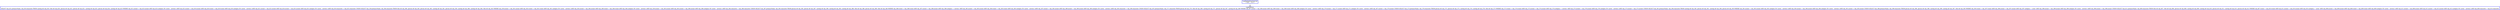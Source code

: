 digraph  g{
node [shape=rectangle, color=black, fontcolor=black, style=bold]
0 [label="LogSkolemFunctionCall
(\"{0}\", \"{1}\")" , color = blue] ; 
1 [label="LogSQLEval 
SELECT tab_621.primaryName, tab_619.character FROM casting AS tab_619, title AS tab_620, person AS tab_622, person AS tab_621, casting AS tab_625, person AS tab_624, casting AS tab_623 WHERE tab_621.nconst = tab_623.nconst AND tab_623.category IN ('actor', 'actress') AND tab_622.nconst = tab_619.nconst AND tab_620.tconst = tab_619.tconst AND tab_619.category IN ('actor', 'actress') AND tab_621.nconst = tab_622.nconst AND tab_624.nconst = tab_625.nconst AND tab_625.category IN ('actor', 'actress') AND tab_619.character = tab_625.character UNION SELECT tab_559.primaryName, tab_564.character FROM title AS tab_560, person AS tab_563, person AS tab_565, casting AS tab_561, person AS tab_559, casting AS tab_566, casting AS tab_564, title AS tab_562 WHERE tab_559.nconst = tab_561.nconst AND tab_562.tconst = tab_561.tconst AND tab_561.category IN ('actor', 'actress') AND tab_563.nconst = tab_564.nconst AND tab_560.tconst = tab_564.tconst AND tab_564.category IN ('actor', 'actress') AND tab_559.nconst = tab_563.nconst AND tab_565.nconst = tab_566.nconst AND tab_566.category IN ('actor', 'actress') AND tab_564.character = tab_566.character UNION SELECT tab_587.primaryName, tab_583.character FROM person AS tab_585, person AS tab_587, casting AS tab_590, casting AS tab_583, casting AS tab_588, title AS tab_586, person AS tab_589, title AS tab_584 WHERE tab_586.tconst = tab_588.tconst AND tab_587.nconst = tab_588.nconst AND tab_588.category = 'actress' AND tab_585.nconst = tab_583.nconst AND tab_584.tconst = tab_583.tconst AND tab_583.category IN ('actor', 'actress') AND tab_587.nconst = tab_585.nconst AND tab_589.nconst = tab_590.nconst AND tab_590.category IN ('actor', 'actress') AND tab_583.character = tab_590.character UNION SELECT tab_567.primaryName, tab_571.character FROM person AS tab_570, title AS tab_569, casting AS tab_571, person AS tab_567, casting AS tab_568 WHERE tab_567.nconst = tab_568.nconst AND tab_569.tconst = tab_568.tconst AND tab_568.category IN ('actor', 'actress') AND tab_570.nconst = tab_571.nconst AND tab_571.category IN ('actor', 'actress') AND tab_567.nconst = tab_570.nconst UNION SELECT tab_573.primaryName, tab_576.character FROM person AS tab_573, person AS tab_575, casting AS tab_574, casting AS tab_576, title AS tab_572 WHERE tab_572.tconst = tab_574.tconst AND tab_573.nconst = tab_574.nconst AND tab_574.category = 'actress' AND tab_575.nconst = tab_576.nconst AND tab_576.category IN ('actor', 'actress') AND tab_573.nconst = tab_575.nconst UNION SELECT tab_591.primaryName, tab_594.character FROM casting AS tab_592, person AS tab_591, casting AS tab_594, person AS tab_593 WHERE tab_591.nconst = tab_592.nconst AND tab_592.category IN ('actor', 'actress') AND tab_593.nconst = tab_594.nconst AND tab_594.category IN ('actor', 'actress') AND tab_591.nconst = tab_593.nconst UNION SELECT tab_596.primaryName, tab_599.character FROM person AS tab_596, person AS tab_598, casting AS tab_599, casting AS tab_597, title AS tab_595 WHERE tab_595.tconst = tab_597.tconst AND tab_596.nconst = tab_597.nconst AND tab_597.category = 'actor' AND tab_598.nconst = tab_599.nconst AND tab_599.category IN ('actor', 'actress') AND tab_596.nconst = tab_598.nconst UNION SELECT tab_611.primaryName, tab_609.character FROM title AS tab_607, title AS tab_606, person AS tab_608, casting AS tab_609, casting AS tab_610, person AS tab_611, casting AS tab_613, person AS tab_612 WHERE tab_607.tconst = tab_610.tconst AND tab_611.nconst = tab_610.nconst AND tab_610.category = 'actor' AND tab_608.nconst = tab_609.nconst AND tab_606.tconst = tab_609.tconst AND tab_609.category IN ('actor', 'actress') AND tab_611.nconst = tab_608.nconst AND tab_612.nconst = tab_613.nconst AND tab_613.category IN ('actor', 'actress') AND tab_609.character = tab_613.character", color = blue] ; 
0 -> 1 ; 
}

